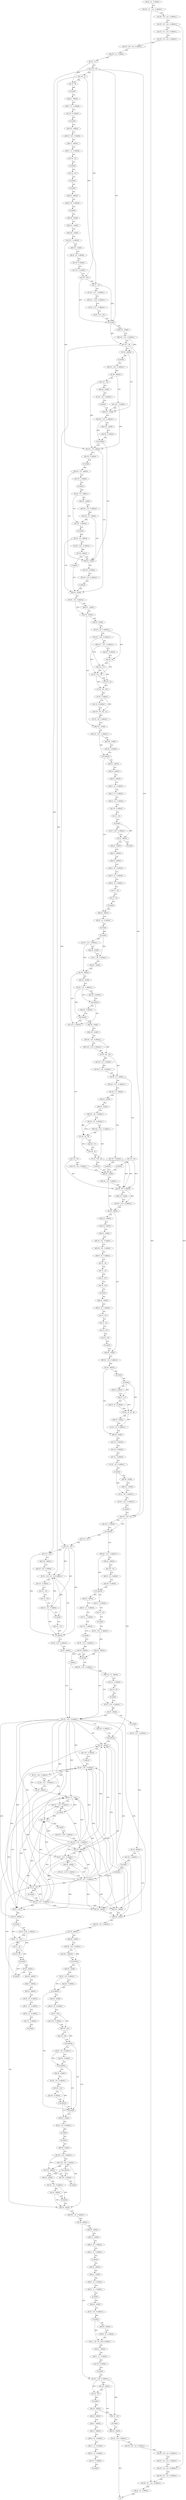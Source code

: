digraph "func" {
"4205436" [label = "sub sp , sp , # address" ]
"4205440" [label = "stp x28 , x27 , [ sp , # address ]" ]
"4205444" [label = "stp x26 , x25 , [ sp , # address ]" ]
"4205448" [label = "stp x24 , x23 , [ sp , # address ]" ]
"4205452" [label = "stp x22 , x21 , [ sp , # address ]" ]
"4205456" [label = "stp x20 , x19 , [ sp , # address ]" ]
"4205460" [label = "stp x29 , x30 , [ sp , # address ]" ]
"4205464" [label = "add x29 , sp , # address" ]
"4205468" [label = "ldr x8 , [ x1 ]" ]
"4205472" [label = "mov w20 , w0" ]
"4205476" [label = "mov x19 , x1" ]
"4205480" [label = "mov x0 , x8" ]
"4205484" [label = "bl symbol" ]
"4205488" [label = "adrp x1 , address" ]
"4205492" [label = "add x1 , x1 , # address" ]
"4205496" [label = "mov w0 , # address" ]
"4205500" [label = "bl symbol" ]
"4205504" [label = "adrp x22 , address" ]
"4205508" [label = "add x22 , x22 , # address" ]
"4205512" [label = "adrp x1 , address" ]
"4205516" [label = "add x1 , x1 , # address" ]
"4205520" [label = "mov x0 , x22" ]
"4205524" [label = "bl symbol" ]
"4205528" [label = "mov x0 , x22" ]
"4205532" [label = "bl symbol" ]
"4205536" [label = "bl symbol" ]
"4205540" [label = "adrp x0 , address" ]
"4205544" [label = "add x0 , x0 , # address" ]
"4205548" [label = "bl symbol" ]
"4205552" [label = "adrp x8 , symbol" ]
"4205556" [label = "adrp x11 , symbol" ]
"4205560" [label = "adrp x26 , symbol" ]
"4205564" [label = "mov w21 , # address" ]
"4205568" [label = "adrp x27 , symbol" ]
"4205572" [label = "add x8 , x8 , # address" ]
"4205576" [label = "mov x9 , # address" ]
"4205580" [label = "mov x10 , # address" ]
"4205584" [label = "mov w0 , w20" ]
"4205588" [label = "mov x1 , x19" ]
"4205592" [label = "str wzr , [ x11 , # address ]" ]
"4205596" [label = "strb w21 , [ x26 , # address ]" ]
"4205600" [label = "str xzr , [ x27 , # address ]" ]
"4205604" [label = "stp x9 , x10 , [ x8 ]" ]
"4205608" [label = "bl symbol" ]
"4205612" [label = "adrp x23 , symbol" ]
"4205616" [label = "ldrb w8 , [ x23 , # address ]" ]
"4205620" [label = "mov w22 , w0" ]
"4205624" [label = "cbz w8 , address" ]
"4205660" [label = "adrp x23 , symbol" ]
"4205628" [label = "bl symbol" ]
"4205664" [label = "ldrb w8 , [ x23 , # address ]" ]
"4205668" [label = "adrp x24 , symbol" ]
"4205672" [label = "cmp w8 , # address" ]
"4205676" [label = "b.ne address" ]
"4205696" [label = "tbz w21 , # 0 , address" ]
"4205680" [label = "adrp x8 , symbol" ]
"4205632" [label = "ldrb w8 , [ x23 , # address ]" ]
"4205636" [label = "cbz w8 , address" ]
"4205656" [label = "mov w21 , # address" ]
"4205640" [label = "mov w21 , wzr" ]
"4206312" [label = "mov w0 , # address" ]
"4205700" [label = "adrp x8 , symbol" ]
"4205684" [label = "mov w9 , # address" ]
"4205688" [label = "strb w9 , [ x8 , # address ]" ]
"4205692" [label = "b address" ]
"4205644" [label = "adrp x8 , symbol" ]
"4205648" [label = "str xzr , [ x8 , # address ]" ]
"4205652" [label = "b address" ]
"4206316" [label = "bl symbol" ]
"4206320" [label = "tbnz w0 , # 0 , address" ]
"4206324" [label = "mov w0 , # address" ]
"4205704" [label = "ldr w9 , [ x8 , # address ]" ]
"4205708" [label = "adrp x21 , symbol" ]
"4205712" [label = "cbnz w9 , address" ]
"4205772" [label = "adrp x25 , symbol" ]
"4205716" [label = "adrp x9 , symbol" ]
"4206328" [label = "bl symbol" ]
"4206332" [label = "tbz w0 , # 0 , address" ]
"4206348" [label = "mov w0 , # address" ]
"4206336" [label = "adrp x8 , symbol" ]
"4205776" [label = "ldrb w8 , [ x25 , # address ]" ]
"4205780" [label = "adrp x28 , symbol" ]
"4205784" [label = "cmp w8 , # address" ]
"4205788" [label = "b.ne address" ]
"4205872" [label = "adrp x0 , address" ]
"4205792" [label = "adrp x2 , address" ]
"4205720" [label = "ldr w9 , [ x9 , # address ]" ]
"4205724" [label = "ldr w10 , [ x24 , # address ]" ]
"4205728" [label = "ldrb w11 , [ x21 , # address ]" ]
"4205732" [label = "cmp w9 , # address" ]
"4205736" [label = "cset w9 , eq" ]
"4205740" [label = "cmp w10 , # 0" ]
"4205744" [label = "orr w9 , w11 , w9" ]
"4205748" [label = "cset w10 , eq" ]
"4205752" [label = "orr w9 , w9 , w10" ]
"4205756" [label = "tst w9 , # address" ]
"4205760" [label = "mov w9 , # address" ]
"4205764" [label = "csinc w9 , w9 , wzr , eq" ]
"4205768" [label = "str w9 , [ x8 , # address ]" ]
"4206352" [label = "bl symbol" ]
"4206356" [label = "tbz w0 , # 0 , address" ]
"4206360" [label = "ldr w8 , [ x24 , # address ]" ]
"4206340" [label = "ldrb w8 , [ x8 , # address ]" ]
"4206344" [label = "tbnz w8 , # 0 , address" ]
"4205876" [label = "add x0 , x0 , # address" ]
"4205880" [label = "bl symbol" ]
"4205884" [label = "bl symbol" ]
"4205888" [label = "ldr w9 , [ x24 , # address ]" ]
"4205892" [label = "adrp x8 , symbol" ]
"4205896" [label = "str x0 , [ x8 , # address ]" ]
"4205900" [label = "adrp x8 , symbol" ]
"4205904" [label = "cbz w9 , address" ]
"4205932" [label = "mov w10 , # address" ]
"4205908" [label = "adrp x9 , symbol" ]
"4205796" [label = "adrp x3 , address" ]
"4205800" [label = "adrp x4 , address" ]
"4205804" [label = "add x2 , x2 , # address" ]
"4205808" [label = "add x3 , x3 , # address" ]
"4205812" [label = "add x4 , x4 , # address" ]
"4205816" [label = "mov w0 , # address" ]
"4205820" [label = "mov x1 , xzr" ]
"4205824" [label = "bl symbol" ]
"4205828" [label = "str x0 , [ x28 , # address ]" ]
"4205832" [label = "cbz x0 , address" ]
"4207028" [label = "bl symbol" ]
"4205836" [label = "adrp x0 , symbol" ]
"4206364" [label = "cbz w8 , address" ]
"4206368" [label = "b address" ]
"4205936" [label = "mov w9 , wzr" ]
"4205940" [label = "strb w10 , [ x8 , # address ]" ]
"4205944" [label = "adrp x8 , symbol" ]
"4205912" [label = "ldr w9 , [ x9 , # address ]" ]
"4205916" [label = "cmp w9 , # address" ]
"4205920" [label = "b.eq address" ]
"4205924" [label = "cmp w9 , # address" ]
"4205840" [label = "adrp x3 , address" ]
"4205844" [label = "adrp x4 , address" ]
"4205848" [label = "add x0 , x0 , # address" ]
"4205852" [label = "add x3 , x3 , # address" ]
"4205856" [label = "add x4 , x4 , # address" ]
"4205860" [label = "mov x1 , xzr" ]
"4205864" [label = "mov x2 , xzr" ]
"4205868" [label = "bl symbol" ]
"4206040" [label = "adrp x8 , symbol" ]
"4206044" [label = "ldrb w8 , [ x8 , # address ]" ]
"4206048" [label = "cbz w8 , address" ]
"4206084" [label = "adrp x8 , symbol" ]
"4206052" [label = "bl symbol" ]
"4205968" [label = "adrp x23 , address" ]
"4205972" [label = "adrp x24 , address" ]
"4205976" [label = "adrp x0 , symbol" ]
"4205980" [label = "add x23 , x23 , # address" ]
"4205984" [label = "add x24 , x24 , # address" ]
"4205988" [label = "add x0 , x0 , # address" ]
"4205992" [label = "mov x1 , xzr" ]
"4205996" [label = "mov x2 , xzr" ]
"4206000" [label = "mov x3 , x23" ]
"4206004" [label = "mov x4 , x24" ]
"4206008" [label = "bl symbol" ]
"4206012" [label = "adrp x0 , symbol" ]
"4206016" [label = "add x0 , x0 , # address" ]
"4206020" [label = "mov x1 , xzr" ]
"4206024" [label = "mov x2 , xzr" ]
"4206028" [label = "mov x3 , x23" ]
"4206032" [label = "mov x4 , x24" ]
"4206036" [label = "bl symbol" ]
"4205928" [label = "b.ne address" ]
"4206372" [label = "adrp x9 , symbol" ]
"4206088" [label = "mov w9 , # address" ]
"4206092" [label = "mov w0 , # address" ]
"4206096" [label = "mov w1 , # address" ]
"4206100" [label = "str x9 , [ x8 , # address ]" ]
"4206104" [label = "bl symbol" ]
"4206108" [label = "adrp x8 , symbol" ]
"4206112" [label = "adrp x23 , symbol" ]
"4206116" [label = "str x0 , [ x8 , # address ]" ]
"4206120" [label = "str xzr , [ x23 , # address ]" ]
"4206124" [label = "bl symbol" ]
"4206128" [label = "sub w24 , w20 , w22" ]
"4206132" [label = "cmp w24 , # address" ]
"4206136" [label = "b.lt address" ]
"4206256" [label = "ldrb w8 , [ x21 , # address ]" ]
"4206140" [label = "mov x25 , x21" ]
"4206056" [label = "bl symbol" ]
"4206060" [label = "adrp x8 , address" ]
"4206064" [label = "cmp x0 , # 0" ]
"4206068" [label = "add x8 , x8 , # address" ]
"4206072" [label = "csel x8 , x8 , x0 , eq" ]
"4206076" [label = "adrp x9 , symbol" ]
"4206080" [label = "str x8 , [ x9 , # address ]" ]
"4206376" [label = "adrp x10 , symbol" ]
"4206380" [label = "ldrb w9 , [ x9 , # address ]" ]
"4206384" [label = "ldrb w10 , [ x10 , # address ]" ]
"4206388" [label = "orr w9 , w9 , w10" ]
"4206392" [label = "and w10 , w9 , # address" ]
"4206396" [label = "strb w10 , [ x8 , # address ]" ]
"4206400" [label = "tbz w9 , # 0 , address" ]
"4206908" [label = "ldrb w8 , [ x25 , # address ]" ]
"4206404" [label = "mov w9 , wzr" ]
"4206260" [label = "adrp x0 , address" ]
"4206264" [label = "mov x25 , x21" ]
"4206268" [label = "add x0 , x0 , # address" ]
"4206272" [label = "cmp w8 , # address" ]
"4206276" [label = "b.ne address" ]
"4206412" [label = "mov w2 , # address" ]
"4206280" [label = "adrp x3 , address" ]
"4206144" [label = "sxtw x21 , w22" ]
"4206148" [label = "sxtw x22 , w20" ]
"4206152" [label = "adrp x20 , address" ]
"4206156" [label = "add x20 , x20 , # address" ]
"4206160" [label = "ldr x0 , [ x19 , x21 , lsl # address ]" ]
"4206912" [label = "tbz w8 , # 0 , address" ]
"4206924" [label = "adrp x8 , symbol" ]
"4206916" [label = "mov w9 , # address" ]
"4206408" [label = "b address" ]
"4206416" [label = "mov x1 , xzr" ]
"4206420" [label = "bl symbol" ]
"4206424" [label = "ldr x8 , [ x23 , # address ]" ]
"4206428" [label = "cbnz x8 , address" ]
"4206200" [label = "bl symbol" ]
"4206432" [label = "ldr x19 , [ x27 , # address ]" ]
"4206284" [label = "add x3 , x3 , # address" ]
"4206288" [label = "mov w1 , # address" ]
"4206292" [label = "mov w2 , # address" ]
"4206296" [label = "bl symbol" ]
"4206300" [label = "ldr x8 , [ x23 , # address ]" ]
"4206304" [label = "cbnz x8 , address" ]
"4206308" [label = "b address" ]
"4206164" [label = "mov w2 , # address" ]
"4206168" [label = "mov w1 , wzr" ]
"4206172" [label = "mov x3 , x20" ]
"4206176" [label = "add x21 , x21 , # address" ]
"4206180" [label = "bl symbol" ]
"4206184" [label = "cmp x21 , x22" ]
"4206188" [label = "b.lt address" ]
"4206192" [label = "ldr x8 , [ x23 , # address ]" ]
"4206196" [label = "cbz x8 , address" ]
"4206928" [label = "adrp x9 , symbol" ]
"4206932" [label = "ldrb w8 , [ x8 , # address ]" ]
"4206936" [label = "ldr w9 , [ x9 , # address ]" ]
"4206940" [label = "ldrb w10 , [ x23 , # address ]" ]
"4206944" [label = "orr w8 , w8 , w9" ]
"4206948" [label = "cmp w8 , # 0" ]
"4206952" [label = "cset w8 , ne" ]
"4206956" [label = "orr w9 , w10 , w8" ]
"4206960" [label = "b address" ]
"4206920" [label = "b address" ]
"4205948" [label = "ldrb w8 , [ x8 , # address ]" ]
"4205952" [label = "and w9 , w9 , # address" ]
"4205956" [label = "adrp x10 , symbol" ]
"4205960" [label = "strb w9 , [ x10 , # address ]" ]
"4205964" [label = "cbz w8 , address" ]
"4206204" [label = "ldrb w8 , [ x25 , # address ]" ]
"4206208" [label = "tbnz w8 , # 0 , address" ]
"4206224" [label = "ldr x8 , [ x23 , # address ]" ]
"4206212" [label = "mov w1 , # address" ]
"4206436" [label = "cmp w24 , # address" ]
"4206440" [label = "b.gt address" ]
"4206464" [label = "cbz x19 , address" ]
"4206444" [label = "cbz x19 , address" ]
"4206228" [label = "cbz x8 , address" ]
"4206232" [label = "bl symbol" ]
"4206216" [label = "mov x0 , xzr" ]
"4206220" [label = "bl symbol" ]
"4206580" [label = "adrp x8 , symbol" ]
"4206468" [label = "mov w20 , # address" ]
"4206448" [label = "ldr x8 , [ x19 , # address ]" ]
"4206236" [label = "ldr x8 , [ x27 , # address ]" ]
"4206240" [label = "cbz x8 , address" ]
"4206244" [label = "mov w0 , # address" ]
"4206584" [label = "ldrb w8 , [ x8 , # address ]" ]
"4206588" [label = "cbz w8 , address" ]
"4206748" [label = "adrp x8 , symbol" ]
"4206592" [label = "adrp x8 , symbol" ]
"4206472" [label = "b address" ]
"4206508" [label = "ldr x8 , [ x19 , # address ]" ]
"4206452" [label = "cbnz x8 , address" ]
"4206460" [label = "ldr x19 , [ x27 , # address ]" ]
"4206456" [label = "strb wzr , [ x26 , # address ]" ]
"4206248" [label = "bl symbol" ]
"4206252" [label = "b address" ]
"4206752" [label = "ldrb w8 , [ x8 , # address ]" ]
"4206756" [label = "cbz w8 , address" ]
"4206840" [label = "ldr x19 , [ x28 , # address ]" ]
"4206760" [label = "adrp x0 , address" ]
"4206596" [label = "ldrb w8 , [ x8 , # address ]" ]
"4206600" [label = "cmp w8 , # address" ]
"4206604" [label = "b.ne address" ]
"4206608" [label = "adrp x8 , symbol" ]
"4206512" [label = "ldr x9 , [ x28 , # address ]" ]
"4206516" [label = "str x8 , [ x27 , # address ]" ]
"4206520" [label = "cbz x9 , address" ]
"4206476" [label = "ldp x0 , x1 , [ x19 ]" ]
"4206524" [label = "ldr x8 , [ x19 ]" ]
"4206844" [label = "cbz x19 , address" ]
"4206868" [label = "adrp x8 , symbol" ]
"4206848" [label = "mov x0 , x19" ]
"4206764" [label = "adrp x1 , symbol" ]
"4206768" [label = "add x0 , x0 , # address" ]
"4206772" [label = "add x1 , x1 , # address" ]
"4206776" [label = "bl symbol" ]
"4206780" [label = "adrp x0 , address" ]
"4206784" [label = "adrp x1 , symbol" ]
"4206788" [label = "add x0 , x0 , # address" ]
"4206792" [label = "add x1 , x1 , # address" ]
"4206796" [label = "bl symbol" ]
"4206800" [label = "adrp x8 , symbol" ]
"4206804" [label = "ldr x0 , [ x8 , # address ]" ]
"4206808" [label = "bl symbol" ]
"4206812" [label = "adrp x8 , address" ]
"4206816" [label = "add x8 , x8 , # address" ]
"4206820" [label = "ldr x2 , [ x8 , w0 , uxtw # address ]" ]
"4206824" [label = "adrp x1 , address" ]
"4206828" [label = "add x1 , x1 , # address" ]
"4206832" [label = "mov w0 , # address" ]
"4206836" [label = "bl symbol" ]
"4206612" [label = "ldr x8 , [ x8 , # address ]" ]
"4206616" [label = "cmp x8 , # address" ]
"4206620" [label = "b.ne address" ]
"4206684" [label = "bl symbol" ]
"4206624" [label = "adrp x8 , symbol" ]
"4206480" [label = "ldrb w2 , [ x19 , # address ]" ]
"4206484" [label = "bl symbol" ]
"4206488" [label = "mov x0 , x19" ]
"4206492" [label = "bl symbol" ]
"4206496" [label = "strb w20 , [ x26 , # address ]" ]
"4206500" [label = "ldr x19 , [ x27 , # address ]" ]
"4206504" [label = "cbz x19 , address" ]
"4206528" [label = "cbnz x8 , address" ]
"4206532" [label = "bl symbol" ]
"4206872" [label = "ldr w0 , [ x8 , # address ]" ]
"4206876" [label = "ldp x29 , x30 , [ sp , # address ]" ]
"4206880" [label = "ldp x20 , x19 , [ sp , # address ]" ]
"4206884" [label = "ldp x22 , x21 , [ sp , # address ]" ]
"4206888" [label = "ldp x24 , x23 , [ sp , # address ]" ]
"4206892" [label = "ldp x26 , x25 , [ sp , # address ]" ]
"4206896" [label = "ldp x28 , x27 , [ sp , # address ]" ]
"4206900" [label = "add sp , sp , # address" ]
"4206904" [label = "ret" ]
"4206852" [label = "bl symbol" ]
"4206856" [label = "cbnz x0 , address" ]
"4206996" [label = "adrp x0 , address" ]
"4206860" [label = "mov x0 , x19" ]
"4206688" [label = "adrp x8 , symbol" ]
"4206628" [label = "add x8 , x8 , # address" ]
"4206632" [label = "ldr x9 , [ x8 ]" ]
"4206636" [label = "mov w10 , # address" ]
"4206640" [label = "ldrh w9 , [ x9 ]" ]
"4206644" [label = "cmp w9 , w10" ]
"4206648" [label = "b.ne address" ]
"4206652" [label = "ldr x8 , [ x8 , # address ]" ]
"4206536" [label = "ldr x8 , [ x28 , # address ]" ]
"4206540" [label = "stp x0 , x1 , [ sp ]" ]
"4206544" [label = "mov x1 , sp" ]
"4206548" [label = "mov x0 , x8" ]
"4206552" [label = "bl symbol" ]
"4206556" [label = "cbz x0 , address" ]
"4206964" [label = "adrp x0 , address" ]
"4206560" [label = "bl symbol" ]
"4207000" [label = "adrp x1 , address" ]
"4207004" [label = "adrp x3 , address" ]
"4207008" [label = "add x0 , x0 , # address" ]
"4207012" [label = "add x1 , x1 , # address" ]
"4207016" [label = "add x3 , x3 , # address" ]
"4207020" [label = "mov w2 , # address" ]
"4207024" [label = "bl symbol" ]
"4206864" [label = "bl symbol" ]
"4206732" [label = "adrp x8 , symbol" ]
"4206736" [label = "ldr w0 , [ x8 , # address ]" ]
"4206740" [label = "cbz w0 , address" ]
"4206744" [label = "bl symbol" ]
"4206716" [label = "mov w0 , # address" ]
"4206720" [label = "bl symbol" ]
"4206724" [label = "subs w19 , w19 , # address" ]
"4206728" [label = "b.ne address" ]
"4206656" [label = "cmp x8 , # address" ]
"4206660" [label = "b.ne address" ]
"4206664" [label = "adrp x8 , symbol" ]
"4206968" [label = "adrp x1 , address" ]
"4206972" [label = "adrp x3 , address" ]
"4206976" [label = "add x0 , x0 , # address" ]
"4206980" [label = "add x1 , x1 , # address" ]
"4206984" [label = "add x3 , x3 , # address" ]
"4206988" [label = "mov w2 , # address" ]
"4206992" [label = "bl symbol" ]
"4206564" [label = "mov x0 , x19" ]
"4206568" [label = "bl symbol" ]
"4206572" [label = "ldr x19 , [ x27 , # address ]" ]
"4206576" [label = "cbnz x19 , address" ]
"4206668" [label = "ldr x8 , [ x8 , # address ]" ]
"4206672" [label = "ldrb w8 , [ x8 ]" ]
"4206676" [label = "cmp w8 , # address" ]
"4206680" [label = "b.eq address" ]
"4206692" [label = "ldr x0 , [ x8 , # address ]" ]
"4206696" [label = "bl symbol" ]
"4206700" [label = "bl symbol" ]
"4206704" [label = "adrp x8 , symbol" ]
"4206708" [label = "ldr w19 , [ x8 , # address ]" ]
"4206712" [label = "cbz w19 , address" ]
"4205436" -> "4205440" [ label = "CFG" ]
"4205440" -> "4205444" [ label = "CFG" ]
"4205440" -> "4206896" [ label = "DFG" ]
"4205444" -> "4205448" [ label = "CFG" ]
"4205448" -> "4205452" [ label = "CFG" ]
"4205448" -> "4206888" [ label = "DFG" ]
"4205452" -> "4205456" [ label = "CFG" ]
"4205456" -> "4205460" [ label = "CFG" ]
"4205460" -> "4205464" [ label = "CFG" ]
"4205464" -> "4205468" [ label = "CFG" ]
"4205468" -> "4205472" [ label = "CFG" ]
"4205468" -> "4205480" [ label = "DFG" ]
"4205472" -> "4205476" [ label = "CFG" ]
"4205472" -> "4205584" [ label = "DFG" ]
"4205472" -> "4205608" [ label = "DFG" ]
"4205472" -> "4206128" [ label = "DFG" ]
"4205472" -> "4206148" [ label = "DFG" ]
"4205476" -> "4205480" [ label = "CFG" ]
"4205476" -> "4205588" [ label = "DFG" ]
"4205476" -> "4206160" [ label = "DFG" ]
"4205480" -> "4205484" [ label = "DFG" ]
"4205484" -> "4205488" [ label = "CFG" ]
"4205488" -> "4205492" [ label = "CFG" ]
"4205492" -> "4205496" [ label = "CFG" ]
"4205496" -> "4205500" [ label = "CFG" ]
"4205500" -> "4205504" [ label = "CFG" ]
"4205504" -> "4205508" [ label = "CFG" ]
"4205508" -> "4205512" [ label = "CFG" ]
"4205512" -> "4205516" [ label = "CFG" ]
"4205516" -> "4205520" [ label = "CFG" ]
"4205520" -> "4205524" [ label = "CFG" ]
"4205524" -> "4205528" [ label = "CFG" ]
"4205528" -> "4205532" [ label = "CFG" ]
"4205532" -> "4205536" [ label = "CFG" ]
"4205536" -> "4205540" [ label = "CFG" ]
"4205540" -> "4205544" [ label = "CFG" ]
"4205544" -> "4205548" [ label = "CFG" ]
"4205548" -> "4205552" [ label = "CFG" ]
"4205552" -> "4205556" [ label = "CFG" ]
"4205556" -> "4205560" [ label = "CFG" ]
"4205560" -> "4205564" [ label = "CFG" ]
"4205564" -> "4205568" [ label = "CFG" ]
"4205564" -> "4205696" [ label = "DFG" ]
"4205568" -> "4205572" [ label = "CFG" ]
"4205572" -> "4205576" [ label = "CFG" ]
"4205576" -> "4205580" [ label = "CFG" ]
"4205580" -> "4205584" [ label = "CFG" ]
"4205584" -> "4205588" [ label = "CFG" ]
"4205584" -> "4205608" [ label = "DFG" ]
"4205588" -> "4205592" [ label = "CFG" ]
"4205588" -> "4205608" [ label = "DFG" ]
"4205592" -> "4205596" [ label = "CFG" ]
"4205596" -> "4205600" [ label = "CFG" ]
"4205600" -> "4205604" [ label = "CFG" ]
"4205604" -> "4205608" [ label = "CFG" ]
"4205608" -> "4205612" [ label = "CFG" ]
"4205608" -> "4205620" [ label = "DFG" ]
"4205612" -> "4205616" [ label = "CFG" ]
"4205616" -> "4205620" [ label = "CFG" ]
"4205616" -> "4205624" [ label = "DFG" ]
"4205620" -> "4205624" [ label = "CFG" ]
"4205620" -> "4206128" [ label = "DFG" ]
"4205620" -> "4206144" [ label = "DFG" ]
"4205624" -> "4205660" [ label = "CFG" ]
"4205624" -> "4205628" [ label = "CFG" ]
"4205660" -> "4205664" [ label = "CFG" ]
"4205628" -> "4205632" [ label = "CFG" ]
"4205664" -> "4205668" [ label = "CFG" ]
"4205664" -> "4205676" [ label = "DFG" ]
"4205668" -> "4205672" [ label = "CFG" ]
"4205672" -> "4205676" [ label = "CFG" ]
"4205676" -> "4205696" [ label = "CFG" ]
"4205676" -> "4205680" [ label = "CFG" ]
"4205696" -> "4206312" [ label = "CFG" ]
"4205696" -> "4205700" [ label = "CFG" ]
"4205680" -> "4205684" [ label = "CFG" ]
"4205632" -> "4205636" [ label = "DFG" ]
"4205636" -> "4205656" [ label = "CFG" ]
"4205636" -> "4205640" [ label = "CFG" ]
"4205656" -> "4205660" [ label = "CFG" ]
"4205656" -> "4205696" [ label = "DFG" ]
"4205640" -> "4205644" [ label = "CFG" ]
"4205640" -> "4205696" [ label = "DFG" ]
"4206312" -> "4206316" [ label = "CFG" ]
"4205700" -> "4205704" [ label = "CFG" ]
"4205684" -> "4205688" [ label = "CFG" ]
"4205688" -> "4205692" [ label = "CFG" ]
"4205692" -> "4205700" [ label = "CFG" ]
"4205644" -> "4205648" [ label = "CFG" ]
"4205648" -> "4205652" [ label = "CFG" ]
"4205652" -> "4205660" [ label = "CFG" ]
"4206316" -> "4206320" [ label = "DFG" ]
"4206320" -> "4205680" [ label = "CFG" ]
"4206320" -> "4206324" [ label = "CFG" ]
"4206324" -> "4206328" [ label = "CFG" ]
"4205704" -> "4205708" [ label = "CFG" ]
"4205704" -> "4205712" [ label = "DFG" ]
"4205708" -> "4205712" [ label = "CFG" ]
"4205712" -> "4205772" [ label = "CFG" ]
"4205712" -> "4205716" [ label = "CFG" ]
"4205772" -> "4205776" [ label = "CFG" ]
"4205716" -> "4205720" [ label = "CFG" ]
"4206328" -> "4206332" [ label = "DFG" ]
"4206332" -> "4206348" [ label = "CFG" ]
"4206332" -> "4206336" [ label = "CFG" ]
"4206348" -> "4206352" [ label = "CFG" ]
"4206336" -> "4206340" [ label = "CFG" ]
"4205776" -> "4205780" [ label = "CFG" ]
"4205776" -> "4205788" [ label = "DFG" ]
"4205780" -> "4205784" [ label = "CFG" ]
"4205784" -> "4205788" [ label = "CFG" ]
"4205788" -> "4205872" [ label = "CFG" ]
"4205788" -> "4205792" [ label = "CFG" ]
"4205872" -> "4205876" [ label = "CFG" ]
"4205792" -> "4205796" [ label = "CFG" ]
"4205720" -> "4205724" [ label = "CFG" ]
"4205720" -> "4205736" [ label = "DFG" ]
"4205724" -> "4205728" [ label = "CFG" ]
"4205724" -> "4205740" [ label = "DFG" ]
"4205728" -> "4205732" [ label = "CFG" ]
"4205728" -> "4205744" [ label = "DFG" ]
"4205732" -> "4205736" [ label = "CFG" ]
"4205736" -> "4205740" [ label = "CFG" ]
"4205736" -> "4205744" [ label = "DFG" ]
"4205740" -> "4205744" [ label = "CFG" ]
"4205740" -> "4205748" [ label = "DFG" ]
"4205744" -> "4205748" [ label = "CFG" ]
"4205744" -> "4205752" [ label = "DFG" ]
"4205748" -> "4205752" [ label = "DFG" ]
"4205752" -> "4205756" [ label = "DFG" ]
"4205756" -> "4205760" [ label = "CFG" ]
"4205756" -> "4205764" [ label = "DFG" ]
"4205760" -> "4205764" [ label = "CFG" ]
"4205764" -> "4205768" [ label = "DFG" ]
"4205768" -> "4205772" [ label = "CFG" ]
"4206352" -> "4206356" [ label = "DFG" ]
"4206356" -> "4205700" [ label = "CFG" ]
"4206356" -> "4206360" [ label = "CFG" ]
"4206360" -> "4206364" [ label = "DFG" ]
"4206340" -> "4206344" [ label = "DFG" ]
"4206344" -> "4205680" [ label = "CFG" ]
"4206344" -> "4206348" [ label = "CFG" ]
"4205876" -> "4205880" [ label = "CFG" ]
"4205880" -> "4205884" [ label = "DFG" ]
"4205884" -> "4205888" [ label = "CFG" ]
"4205884" -> "4205896" [ label = "DFG" ]
"4205888" -> "4205892" [ label = "CFG" ]
"4205888" -> "4205904" [ label = "DFG" ]
"4205892" -> "4205896" [ label = "CFG" ]
"4205896" -> "4205900" [ label = "CFG" ]
"4205900" -> "4205904" [ label = "CFG" ]
"4205904" -> "4205932" [ label = "CFG" ]
"4205904" -> "4205908" [ label = "CFG" ]
"4205932" -> "4205936" [ label = "CFG" ]
"4205908" -> "4205912" [ label = "CFG" ]
"4205796" -> "4205800" [ label = "CFG" ]
"4205800" -> "4205804" [ label = "CFG" ]
"4205804" -> "4205808" [ label = "CFG" ]
"4205808" -> "4205812" [ label = "CFG" ]
"4205812" -> "4205816" [ label = "CFG" ]
"4205816" -> "4205820" [ label = "CFG" ]
"4205820" -> "4205824" [ label = "CFG" ]
"4205824" -> "4205828" [ label = "DFG" ]
"4205824" -> "4205832" [ label = "DFG" ]
"4205828" -> "4205832" [ label = "CFG" ]
"4205832" -> "4207028" [ label = "CFG" ]
"4205832" -> "4205836" [ label = "CFG" ]
"4205836" -> "4205840" [ label = "CFG" ]
"4206364" -> "4205680" [ label = "CFG" ]
"4206364" -> "4206368" [ label = "CFG" ]
"4206368" -> "4205700" [ label = "CFG" ]
"4205936" -> "4205940" [ label = "CFG" ]
"4205936" -> "4205952" [ label = "DFG" ]
"4205940" -> "4205944" [ label = "CFG" ]
"4205944" -> "4205948" [ label = "CFG" ]
"4205912" -> "4205916" [ label = "CFG" ]
"4205912" -> "4205920" [ label = "DFG" ]
"4205912" -> "4205928" [ label = "DFG" ]
"4205916" -> "4205920" [ label = "CFG" ]
"4205920" -> "4205932" [ label = "CFG" ]
"4205920" -> "4205924" [ label = "CFG" ]
"4205924" -> "4205928" [ label = "CFG" ]
"4205840" -> "4205844" [ label = "CFG" ]
"4205844" -> "4205848" [ label = "CFG" ]
"4205848" -> "4205852" [ label = "CFG" ]
"4205852" -> "4205856" [ label = "CFG" ]
"4205856" -> "4205860" [ label = "CFG" ]
"4205860" -> "4205864" [ label = "CFG" ]
"4205864" -> "4205868" [ label = "CFG" ]
"4205868" -> "4205872" [ label = "CFG" ]
"4206040" -> "4206044" [ label = "CFG" ]
"4206044" -> "4206048" [ label = "DFG" ]
"4206048" -> "4206084" [ label = "CFG" ]
"4206048" -> "4206052" [ label = "CFG" ]
"4206084" -> "4206088" [ label = "CFG" ]
"4206052" -> "4206056" [ label = "CFG" ]
"4205968" -> "4205972" [ label = "CFG" ]
"4205972" -> "4205976" [ label = "CFG" ]
"4205976" -> "4205980" [ label = "CFG" ]
"4205980" -> "4205984" [ label = "CFG" ]
"4205984" -> "4205988" [ label = "CFG" ]
"4205988" -> "4205992" [ label = "CFG" ]
"4205992" -> "4205996" [ label = "CFG" ]
"4205996" -> "4206000" [ label = "CFG" ]
"4206000" -> "4206004" [ label = "CFG" ]
"4206004" -> "4206008" [ label = "CFG" ]
"4206008" -> "4206012" [ label = "CFG" ]
"4206012" -> "4206016" [ label = "CFG" ]
"4206016" -> "4206020" [ label = "CFG" ]
"4206020" -> "4206024" [ label = "CFG" ]
"4206024" -> "4206028" [ label = "CFG" ]
"4206028" -> "4206032" [ label = "CFG" ]
"4206032" -> "4206036" [ label = "CFG" ]
"4206036" -> "4206040" [ label = "CFG" ]
"4205928" -> "4206372" [ label = "CFG" ]
"4205928" -> "4205932" [ label = "CFG" ]
"4206372" -> "4206376" [ label = "CFG" ]
"4206088" -> "4206092" [ label = "CFG" ]
"4206092" -> "4206096" [ label = "CFG" ]
"4206096" -> "4206100" [ label = "CFG" ]
"4206100" -> "4206104" [ label = "CFG" ]
"4206104" -> "4206108" [ label = "CFG" ]
"4206104" -> "4206116" [ label = "DFG" ]
"4206108" -> "4206112" [ label = "CFG" ]
"4206112" -> "4206116" [ label = "CFG" ]
"4206116" -> "4206120" [ label = "CFG" ]
"4206120" -> "4206124" [ label = "CFG" ]
"4206124" -> "4206128" [ label = "CFG" ]
"4206128" -> "4206132" [ label = "CFG" ]
"4206128" -> "4206136" [ label = "DFG" ]
"4206128" -> "4206440" [ label = "DFG" ]
"4206132" -> "4206136" [ label = "CFG" ]
"4206136" -> "4206256" [ label = "CFG" ]
"4206136" -> "4206140" [ label = "CFG" ]
"4206256" -> "4206260" [ label = "CFG" ]
"4206256" -> "4206276" [ label = "DFG" ]
"4206140" -> "4206144" [ label = "CFG" ]
"4206056" -> "4206060" [ label = "CFG" ]
"4206056" -> "4206064" [ label = "DFG" ]
"4206056" -> "4206072" [ label = "DFG" ]
"4206060" -> "4206064" [ label = "CFG" ]
"4206064" -> "4206068" [ label = "CFG" ]
"4206064" -> "4206072" [ label = "DFG" ]
"4206068" -> "4206072" [ label = "CFG" ]
"4206072" -> "4206076" [ label = "CFG" ]
"4206072" -> "4206080" [ label = "DFG" ]
"4206076" -> "4206080" [ label = "CFG" ]
"4206080" -> "4206084" [ label = "CFG" ]
"4206376" -> "4206380" [ label = "CFG" ]
"4206380" -> "4206384" [ label = "CFG" ]
"4206380" -> "4206388" [ label = "DFG" ]
"4206384" -> "4206388" [ label = "DFG" ]
"4206388" -> "4206392" [ label = "DFG" ]
"4206388" -> "4206400" [ label = "DFG" ]
"4206392" -> "4206396" [ label = "DFG" ]
"4206396" -> "4206400" [ label = "CFG" ]
"4206400" -> "4206908" [ label = "CFG" ]
"4206400" -> "4206404" [ label = "CFG" ]
"4206908" -> "4206912" [ label = "DFG" ]
"4206404" -> "4206408" [ label = "CFG" ]
"4206404" -> "4205952" [ label = "DFG" ]
"4206260" -> "4206264" [ label = "CFG" ]
"4206264" -> "4206268" [ label = "CFG" ]
"4206268" -> "4206272" [ label = "CFG" ]
"4206272" -> "4206276" [ label = "CFG" ]
"4206276" -> "4206412" [ label = "CFG" ]
"4206276" -> "4206280" [ label = "CFG" ]
"4206412" -> "4206416" [ label = "CFG" ]
"4206280" -> "4206284" [ label = "CFG" ]
"4206144" -> "4206148" [ label = "CFG" ]
"4206144" -> "4206160" [ label = "DFG" ]
"4206144" -> "4206176" [ label = "DFG" ]
"4206144" -> "4206188" [ label = "DFG" ]
"4206148" -> "4206152" [ label = "CFG" ]
"4206148" -> "4206188" [ label = "DFG" ]
"4206152" -> "4206156" [ label = "CFG" ]
"4206156" -> "4206160" [ label = "CFG" ]
"4206160" -> "4206164" [ label = "CFG" ]
"4206160" -> "4206180" [ label = "DFG" ]
"4206912" -> "4206924" [ label = "CFG" ]
"4206912" -> "4206916" [ label = "CFG" ]
"4206924" -> "4206928" [ label = "CFG" ]
"4206916" -> "4206920" [ label = "CFG" ]
"4206916" -> "4205952" [ label = "DFG" ]
"4206408" -> "4205944" [ label = "CFG" ]
"4206416" -> "4206420" [ label = "CFG" ]
"4206420" -> "4206424" [ label = "CFG" ]
"4206424" -> "4206428" [ label = "DFG" ]
"4206428" -> "4206200" [ label = "CFG" ]
"4206428" -> "4206432" [ label = "CFG" ]
"4206200" -> "4206204" [ label = "CFG" ]
"4206432" -> "4206436" [ label = "CFG" ]
"4206432" -> "4206464" [ label = "DFG" ]
"4206432" -> "4206444" [ label = "DFG" ]
"4206432" -> "4206448" [ label = "DFG" ]
"4206432" -> "4206508" [ label = "DFG" ]
"4206432" -> "4206476" [ label = "DFG" ]
"4206432" -> "4206480" [ label = "DFG" ]
"4206432" -> "4206488" [ label = "DFG" ]
"4206432" -> "4206504" [ label = "DFG" ]
"4206432" -> "4206524" [ label = "DFG" ]
"4206432" -> "4206564" [ label = "DFG" ]
"4206432" -> "4206576" [ label = "DFG" ]
"4206284" -> "4206288" [ label = "CFG" ]
"4206288" -> "4206292" [ label = "CFG" ]
"4206292" -> "4206296" [ label = "CFG" ]
"4206296" -> "4206300" [ label = "CFG" ]
"4206300" -> "4206304" [ label = "DFG" ]
"4206304" -> "4206200" [ label = "CFG" ]
"4206304" -> "4206308" [ label = "CFG" ]
"4206308" -> "4206432" [ label = "CFG" ]
"4206164" -> "4206168" [ label = "CFG" ]
"4206168" -> "4206172" [ label = "CFG" ]
"4206172" -> "4206176" [ label = "CFG" ]
"4206176" -> "4206180" [ label = "CFG" ]
"4206176" -> "4206160" [ label = "DFG" ]
"4206176" -> "4206188" [ label = "DFG" ]
"4206180" -> "4206184" [ label = "CFG" ]
"4206184" -> "4206188" [ label = "CFG" ]
"4206188" -> "4206160" [ label = "CFG" ]
"4206188" -> "4206192" [ label = "CFG" ]
"4206192" -> "4206196" [ label = "DFG" ]
"4206196" -> "4206432" [ label = "CFG" ]
"4206196" -> "4206200" [ label = "CFG" ]
"4206928" -> "4206932" [ label = "CFG" ]
"4206932" -> "4206936" [ label = "CFG" ]
"4206932" -> "4206944" [ label = "DFG" ]
"4206936" -> "4206940" [ label = "CFG" ]
"4206936" -> "4206944" [ label = "DFG" ]
"4206940" -> "4206944" [ label = "CFG" ]
"4206940" -> "4206956" [ label = "DFG" ]
"4206944" -> "4206948" [ label = "CFG" ]
"4206944" -> "4206952" [ label = "DFG" ]
"4206948" -> "4206952" [ label = "CFG" ]
"4206952" -> "4206956" [ label = "DFG" ]
"4206956" -> "4206960" [ label = "CFG" ]
"4206956" -> "4205952" [ label = "DFG" ]
"4206960" -> "4205944" [ label = "CFG" ]
"4206920" -> "4205944" [ label = "CFG" ]
"4205948" -> "4205952" [ label = "CFG" ]
"4205948" -> "4205964" [ label = "DFG" ]
"4205952" -> "4205956" [ label = "CFG" ]
"4205952" -> "4205960" [ label = "DFG" ]
"4205956" -> "4205960" [ label = "CFG" ]
"4205960" -> "4205964" [ label = "CFG" ]
"4205964" -> "4206040" [ label = "CFG" ]
"4205964" -> "4205968" [ label = "CFG" ]
"4206204" -> "4206208" [ label = "DFG" ]
"4206208" -> "4206224" [ label = "CFG" ]
"4206208" -> "4206212" [ label = "CFG" ]
"4206224" -> "4206228" [ label = "DFG" ]
"4206212" -> "4206216" [ label = "CFG" ]
"4206436" -> "4206440" [ label = "CFG" ]
"4206440" -> "4206464" [ label = "CFG" ]
"4206440" -> "4206444" [ label = "CFG" ]
"4206464" -> "4206580" [ label = "CFG" ]
"4206464" -> "4206468" [ label = "CFG" ]
"4206444" -> "4206464" [ label = "CFG" ]
"4206444" -> "4206448" [ label = "CFG" ]
"4206228" -> "4206432" [ label = "CFG" ]
"4206228" -> "4206232" [ label = "CFG" ]
"4206232" -> "4206236" [ label = "CFG" ]
"4206216" -> "4206220" [ label = "CFG" ]
"4206220" -> "4206224" [ label = "CFG" ]
"4206580" -> "4206584" [ label = "CFG" ]
"4206468" -> "4206472" [ label = "CFG" ]
"4206448" -> "4206452" [ label = "DFG" ]
"4206236" -> "4206240" [ label = "DFG" ]
"4206240" -> "4206580" [ label = "CFG" ]
"4206240" -> "4206244" [ label = "CFG" ]
"4206244" -> "4206248" [ label = "CFG" ]
"4206584" -> "4206588" [ label = "DFG" ]
"4206588" -> "4206748" [ label = "CFG" ]
"4206588" -> "4206592" [ label = "CFG" ]
"4206748" -> "4206752" [ label = "CFG" ]
"4206592" -> "4206596" [ label = "CFG" ]
"4206472" -> "4206508" [ label = "CFG" ]
"4206508" -> "4206512" [ label = "CFG" ]
"4206508" -> "4206516" [ label = "DFG" ]
"4206452" -> "4206460" [ label = "CFG" ]
"4206452" -> "4206456" [ label = "CFG" ]
"4206460" -> "4206464" [ label = "DFG" ]
"4206460" -> "4206444" [ label = "DFG" ]
"4206460" -> "4206448" [ label = "DFG" ]
"4206460" -> "4206508" [ label = "DFG" ]
"4206460" -> "4206476" [ label = "DFG" ]
"4206460" -> "4206480" [ label = "DFG" ]
"4206460" -> "4206488" [ label = "DFG" ]
"4206460" -> "4206504" [ label = "DFG" ]
"4206460" -> "4206524" [ label = "DFG" ]
"4206460" -> "4206564" [ label = "DFG" ]
"4206460" -> "4206576" [ label = "DFG" ]
"4206456" -> "4206460" [ label = "CFG" ]
"4206248" -> "4206252" [ label = "CFG" ]
"4206252" -> "4206460" [ label = "CFG" ]
"4206752" -> "4206756" [ label = "DFG" ]
"4206756" -> "4206840" [ label = "CFG" ]
"4206756" -> "4206760" [ label = "CFG" ]
"4206840" -> "4206844" [ label = "DFG" ]
"4206840" -> "4206848" [ label = "DFG" ]
"4206840" -> "4206860" [ label = "DFG" ]
"4206760" -> "4206764" [ label = "CFG" ]
"4206596" -> "4206600" [ label = "CFG" ]
"4206596" -> "4206604" [ label = "DFG" ]
"4206600" -> "4206604" [ label = "CFG" ]
"4206604" -> "4206748" [ label = "CFG" ]
"4206604" -> "4206608" [ label = "CFG" ]
"4206608" -> "4206612" [ label = "CFG" ]
"4206512" -> "4206516" [ label = "CFG" ]
"4206512" -> "4206520" [ label = "DFG" ]
"4206516" -> "4206520" [ label = "CFG" ]
"4206520" -> "4206476" [ label = "CFG" ]
"4206520" -> "4206524" [ label = "CFG" ]
"4206476" -> "4206480" [ label = "CFG" ]
"4206476" -> "4206484" [ label = "DFG" ]
"4206524" -> "4206528" [ label = "DFG" ]
"4206844" -> "4206868" [ label = "CFG" ]
"4206844" -> "4206848" [ label = "CFG" ]
"4206868" -> "4206872" [ label = "CFG" ]
"4206848" -> "4206852" [ label = "DFG" ]
"4206764" -> "4206768" [ label = "CFG" ]
"4206768" -> "4206772" [ label = "CFG" ]
"4206772" -> "4206776" [ label = "CFG" ]
"4206776" -> "4206780" [ label = "CFG" ]
"4206780" -> "4206784" [ label = "CFG" ]
"4206784" -> "4206788" [ label = "CFG" ]
"4206788" -> "4206792" [ label = "CFG" ]
"4206792" -> "4206796" [ label = "CFG" ]
"4206796" -> "4206800" [ label = "CFG" ]
"4206800" -> "4206804" [ label = "CFG" ]
"4206804" -> "4206808" [ label = "DFG" ]
"4206808" -> "4206812" [ label = "CFG" ]
"4206808" -> "4206820" [ label = "DFG" ]
"4206812" -> "4206816" [ label = "CFG" ]
"4206816" -> "4206820" [ label = "CFG" ]
"4206820" -> "4206824" [ label = "CFG" ]
"4206824" -> "4206828" [ label = "CFG" ]
"4206828" -> "4206832" [ label = "CFG" ]
"4206832" -> "4206836" [ label = "CFG" ]
"4206836" -> "4206840" [ label = "CFG" ]
"4206612" -> "4206616" [ label = "CFG" ]
"4206612" -> "4206620" [ label = "DFG" ]
"4206616" -> "4206620" [ label = "CFG" ]
"4206620" -> "4206684" [ label = "CFG" ]
"4206620" -> "4206624" [ label = "CFG" ]
"4206684" -> "4206688" [ label = "CFG" ]
"4206624" -> "4206628" [ label = "CFG" ]
"4206480" -> "4206484" [ label = "DFG" ]
"4206484" -> "4206488" [ label = "CFG" ]
"4206488" -> "4206492" [ label = "DFG" ]
"4206492" -> "4206496" [ label = "CFG" ]
"4206496" -> "4206500" [ label = "CFG" ]
"4206500" -> "4206504" [ label = "DFG" ]
"4206500" -> "4206464" [ label = "DFG" ]
"4206500" -> "4206444" [ label = "DFG" ]
"4206500" -> "4206448" [ label = "DFG" ]
"4206500" -> "4206508" [ label = "DFG" ]
"4206500" -> "4206476" [ label = "DFG" ]
"4206500" -> "4206480" [ label = "DFG" ]
"4206500" -> "4206488" [ label = "DFG" ]
"4206500" -> "4206524" [ label = "DFG" ]
"4206500" -> "4206564" [ label = "DFG" ]
"4206500" -> "4206576" [ label = "DFG" ]
"4206504" -> "4206580" [ label = "CFG" ]
"4206504" -> "4206508" [ label = "CFG" ]
"4206528" -> "4206476" [ label = "CFG" ]
"4206528" -> "4206532" [ label = "CFG" ]
"4206532" -> "4206536" [ label = "CFG" ]
"4206532" -> "4206540" [ label = "DFG" ]
"4206872" -> "4206876" [ label = "CFG" ]
"4206872" -> "4206904" [ label = "DFG" ]
"4206876" -> "4206880" [ label = "CFG" ]
"4206880" -> "4206884" [ label = "CFG" ]
"4206884" -> "4206888" [ label = "CFG" ]
"4206888" -> "4206892" [ label = "CFG" ]
"4206892" -> "4206896" [ label = "CFG" ]
"4206896" -> "4206900" [ label = "CFG" ]
"4206900" -> "4206904" [ label = "CFG" ]
"4206852" -> "4206856" [ label = "DFG" ]
"4206856" -> "4206996" [ label = "CFG" ]
"4206856" -> "4206860" [ label = "CFG" ]
"4206996" -> "4207000" [ label = "CFG" ]
"4206860" -> "4206864" [ label = "DFG" ]
"4206688" -> "4206692" [ label = "CFG" ]
"4206628" -> "4206632" [ label = "CFG" ]
"4206632" -> "4206636" [ label = "CFG" ]
"4206632" -> "4206640" [ label = "DFG" ]
"4206636" -> "4206640" [ label = "CFG" ]
"4206640" -> "4206644" [ label = "CFG" ]
"4206640" -> "4206648" [ label = "DFG" ]
"4206644" -> "4206648" [ label = "CFG" ]
"4206648" -> "4206684" [ label = "CFG" ]
"4206648" -> "4206652" [ label = "CFG" ]
"4206652" -> "4206656" [ label = "CFG" ]
"4206652" -> "4206660" [ label = "DFG" ]
"4206536" -> "4206540" [ label = "CFG" ]
"4206536" -> "4206548" [ label = "DFG" ]
"4206540" -> "4206544" [ label = "DFG" ]
"4206544" -> "4206548" [ label = "CFG" ]
"4206544" -> "4206552" [ label = "DFG" ]
"4206548" -> "4206552" [ label = "DFG" ]
"4206552" -> "4206556" [ label = "DFG" ]
"4206552" -> "4206560" [ label = "DFG" ]
"4206556" -> "4206964" [ label = "CFG" ]
"4206556" -> "4206560" [ label = "CFG" ]
"4206964" -> "4206968" [ label = "CFG" ]
"4206560" -> "4206564" [ label = "CFG" ]
"4207000" -> "4207004" [ label = "CFG" ]
"4207004" -> "4207008" [ label = "CFG" ]
"4207008" -> "4207012" [ label = "CFG" ]
"4207012" -> "4207016" [ label = "CFG" ]
"4207016" -> "4207020" [ label = "CFG" ]
"4207020" -> "4207024" [ label = "CFG" ]
"4206864" -> "4206868" [ label = "CFG" ]
"4206732" -> "4206736" [ label = "CFG" ]
"4206736" -> "4206740" [ label = "DFG" ]
"4206736" -> "4206744" [ label = "DFG" ]
"4206740" -> "4206748" [ label = "CFG" ]
"4206740" -> "4206744" [ label = "CFG" ]
"4206744" -> "4206748" [ label = "CFG" ]
"4206716" -> "4206720" [ label = "CFG" ]
"4206720" -> "4206724" [ label = "CFG" ]
"4206724" -> "4206728" [ label = "DFG" ]
"4206724" -> "4206712" [ label = "DFG" ]
"4206728" -> "4206716" [ label = "CFG" ]
"4206728" -> "4206732" [ label = "CFG" ]
"4206656" -> "4206660" [ label = "CFG" ]
"4206660" -> "4206684" [ label = "CFG" ]
"4206660" -> "4206664" [ label = "CFG" ]
"4206664" -> "4206668" [ label = "CFG" ]
"4206968" -> "4206972" [ label = "CFG" ]
"4206972" -> "4206976" [ label = "CFG" ]
"4206976" -> "4206980" [ label = "CFG" ]
"4206980" -> "4206984" [ label = "CFG" ]
"4206984" -> "4206988" [ label = "CFG" ]
"4206988" -> "4206992" [ label = "CFG" ]
"4206564" -> "4206568" [ label = "DFG" ]
"4206568" -> "4206572" [ label = "CFG" ]
"4206572" -> "4206576" [ label = "DFG" ]
"4206572" -> "4206464" [ label = "DFG" ]
"4206572" -> "4206444" [ label = "DFG" ]
"4206572" -> "4206448" [ label = "DFG" ]
"4206572" -> "4206508" [ label = "DFG" ]
"4206572" -> "4206476" [ label = "DFG" ]
"4206572" -> "4206480" [ label = "DFG" ]
"4206572" -> "4206488" [ label = "DFG" ]
"4206572" -> "4206504" [ label = "DFG" ]
"4206572" -> "4206524" [ label = "DFG" ]
"4206572" -> "4206564" [ label = "DFG" ]
"4206576" -> "4206508" [ label = "CFG" ]
"4206576" -> "4206580" [ label = "CFG" ]
"4206668" -> "4206672" [ label = "DFG" ]
"4206672" -> "4206676" [ label = "CFG" ]
"4206672" -> "4206680" [ label = "DFG" ]
"4206676" -> "4206680" [ label = "CFG" ]
"4206680" -> "4206688" [ label = "CFG" ]
"4206680" -> "4206684" [ label = "CFG" ]
"4206692" -> "4206696" [ label = "DFG" ]
"4206696" -> "4206700" [ label = "CFG" ]
"4206700" -> "4206704" [ label = "CFG" ]
"4206704" -> "4206708" [ label = "CFG" ]
"4206708" -> "4206712" [ label = "DFG" ]
"4206708" -> "4206724" [ label = "DFG" ]
"4206712" -> "4206732" [ label = "CFG" ]
"4206712" -> "4206716" [ label = "CFG" ]
}
